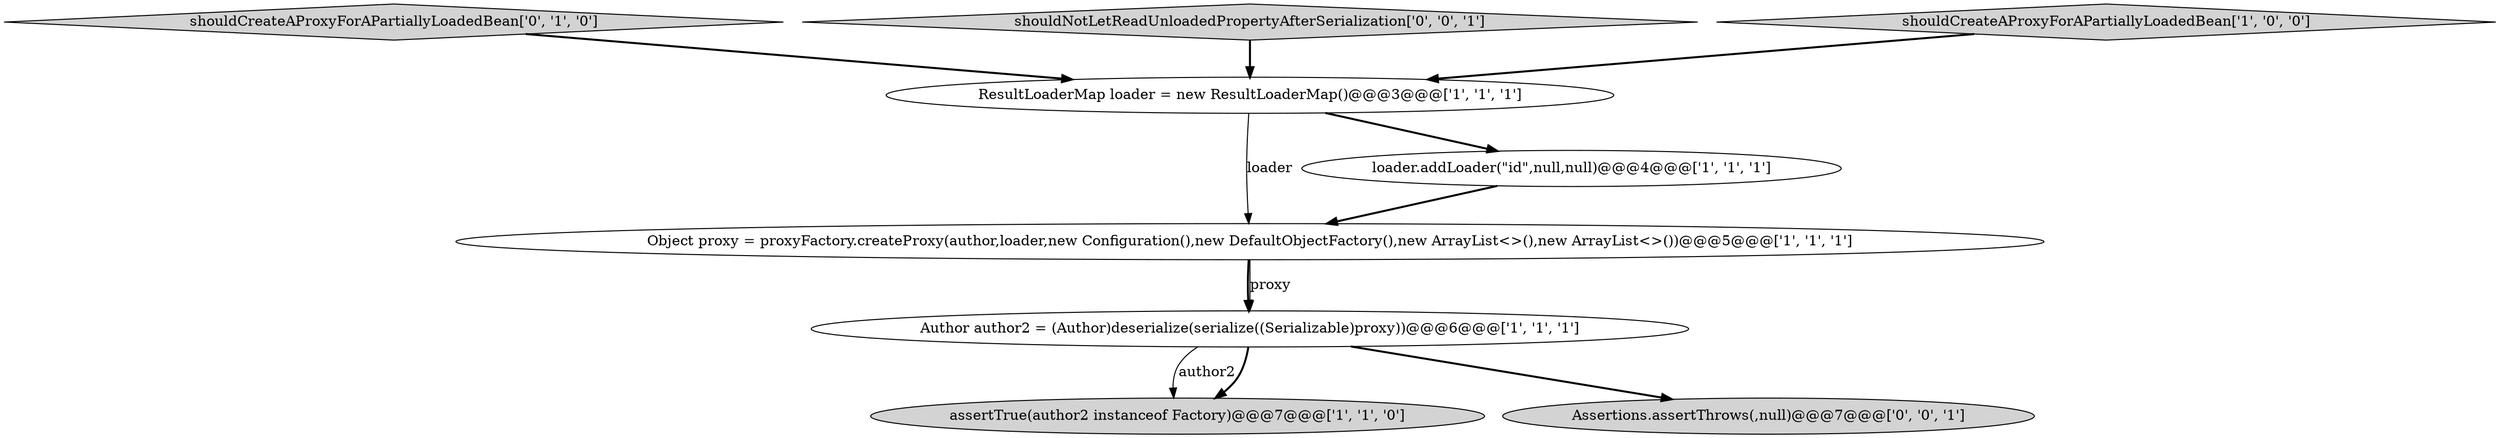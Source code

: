 digraph {
4 [style = filled, label = "Author author2 = (Author)deserialize(serialize((Serializable)proxy))@@@6@@@['1', '1', '1']", fillcolor = white, shape = ellipse image = "AAA0AAABBB1BBB"];
6 [style = filled, label = "shouldCreateAProxyForAPartiallyLoadedBean['0', '1', '0']", fillcolor = lightgray, shape = diamond image = "AAA0AAABBB2BBB"];
3 [style = filled, label = "ResultLoaderMap loader = new ResultLoaderMap()@@@3@@@['1', '1', '1']", fillcolor = white, shape = ellipse image = "AAA0AAABBB1BBB"];
2 [style = filled, label = "Object proxy = proxyFactory.createProxy(author,loader,new Configuration(),new DefaultObjectFactory(),new ArrayList<>(),new ArrayList<>())@@@5@@@['1', '1', '1']", fillcolor = white, shape = ellipse image = "AAA0AAABBB1BBB"];
1 [style = filled, label = "assertTrue(author2 instanceof Factory)@@@7@@@['1', '1', '0']", fillcolor = lightgray, shape = ellipse image = "AAA0AAABBB1BBB"];
5 [style = filled, label = "loader.addLoader(\"id\",null,null)@@@4@@@['1', '1', '1']", fillcolor = white, shape = ellipse image = "AAA0AAABBB1BBB"];
8 [style = filled, label = "shouldNotLetReadUnloadedPropertyAfterSerialization['0', '0', '1']", fillcolor = lightgray, shape = diamond image = "AAA0AAABBB3BBB"];
7 [style = filled, label = "Assertions.assertThrows(,null)@@@7@@@['0', '0', '1']", fillcolor = lightgray, shape = ellipse image = "AAA0AAABBB3BBB"];
0 [style = filled, label = "shouldCreateAProxyForAPartiallyLoadedBean['1', '0', '0']", fillcolor = lightgray, shape = diamond image = "AAA0AAABBB1BBB"];
5->2 [style = bold, label=""];
3->2 [style = solid, label="loader"];
4->7 [style = bold, label=""];
0->3 [style = bold, label=""];
2->4 [style = bold, label=""];
4->1 [style = solid, label="author2"];
2->4 [style = solid, label="proxy"];
6->3 [style = bold, label=""];
3->5 [style = bold, label=""];
8->3 [style = bold, label=""];
4->1 [style = bold, label=""];
}
